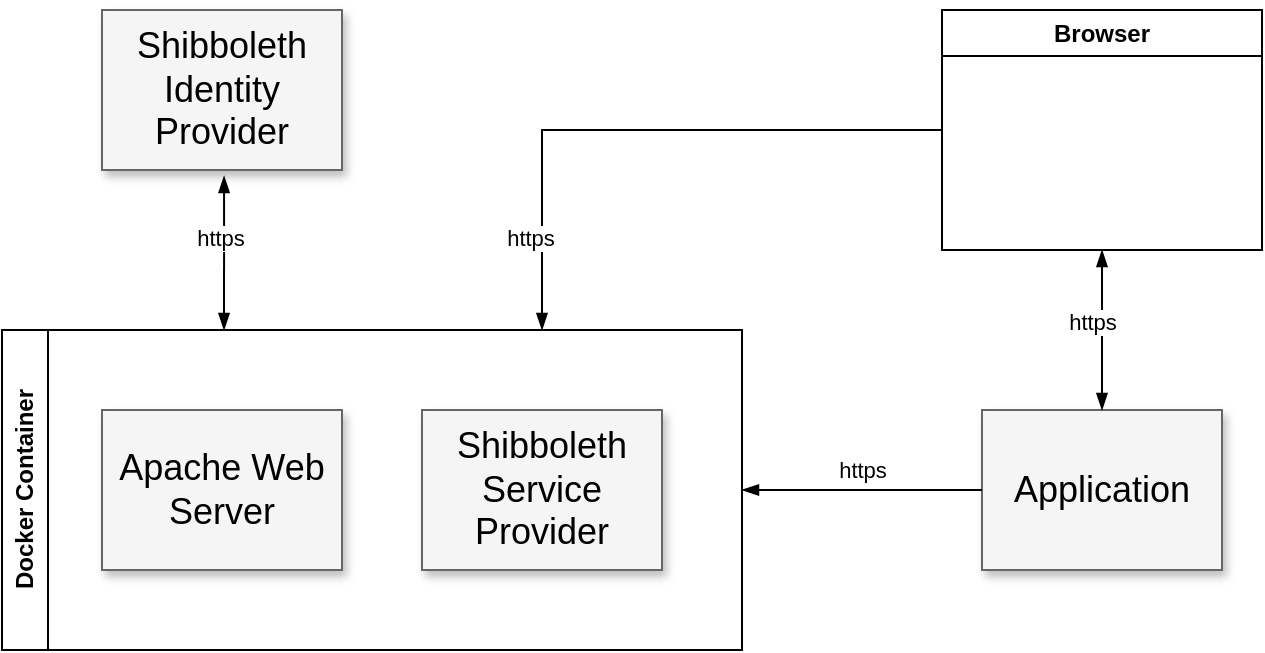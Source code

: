 <mxfile version="24.7.16">
  <diagram name="Page-1" id="90a13364-a465-7bf4-72fc-28e22215d7a0">
    <mxGraphModel dx="2074" dy="1109" grid="1" gridSize="10" guides="1" tooltips="1" connect="1" arrows="1" fold="1" page="1" pageScale="1.5" pageWidth="1169" pageHeight="826" background="none" math="0" shadow="0">
      <root>
        <mxCell id="0" style=";html=1;" />
        <mxCell id="1" style=";html=1;" parent="0" />
        <mxCell id="3a17f1ce550125da-8" value="Shibboleth Identity Provider" style="whiteSpace=wrap;html=1;shadow=1;fontSize=18;fillColor=#f5f5f5;strokeColor=#666666;" parent="1" vertex="1">
          <mxGeometry x="120" y="120" width="120" height="80" as="geometry" />
        </mxCell>
        <mxCell id="3a17f1ce550125da-9" value="Shibboleth Service Provider" style="whiteSpace=wrap;html=1;shadow=1;fontSize=18;fillColor=#f5f5f5;strokeColor=#666666;" parent="1" vertex="1">
          <mxGeometry x="280" y="320" width="120" height="80" as="geometry" />
        </mxCell>
        <mxCell id="3a17f1ce550125da-26" style="edgeStyle=elbowEdgeStyle;rounded=0;html=1;startArrow=blockThin;startFill=1;jettySize=auto;orthogonalLoop=1;fontSize=18;exitX=0.592;exitY=1.038;exitDx=0;exitDy=0;entryX=0.25;entryY=0;entryDx=0;entryDy=0;endArrow=blockThin;endFill=1;exitPerimeter=0;" parent="1" edge="1">
          <mxGeometry relative="1" as="geometry">
            <mxPoint x="181.04" y="203.04" as="sourcePoint" />
            <mxPoint x="180.5" y="280" as="targetPoint" />
            <Array as="points">
              <mxPoint x="181" y="240" />
              <mxPoint x="865" y="764" />
            </Array>
          </mxGeometry>
        </mxCell>
        <mxCell id="N-nf-0B1seHdFH5EAekI-1" value="Apache Web Server" style="whiteSpace=wrap;html=1;shadow=1;fontSize=18;fillColor=#f5f5f5;strokeColor=#666666;" vertex="1" parent="1">
          <mxGeometry x="120" y="320" width="120" height="80" as="geometry" />
        </mxCell>
        <mxCell id="N-nf-0B1seHdFH5EAekI-2" value="Application" style="whiteSpace=wrap;html=1;shadow=1;fontSize=18;fillColor=#f5f5f5;strokeColor=#666666;" vertex="1" parent="1">
          <mxGeometry x="560" y="320" width="120" height="80" as="geometry" />
        </mxCell>
        <mxCell id="N-nf-0B1seHdFH5EAekI-3" value="Browser" style="swimlane;whiteSpace=wrap;html=1;" vertex="1" parent="1">
          <mxGeometry x="540" y="120" width="160" height="120" as="geometry" />
        </mxCell>
        <mxCell id="N-nf-0B1seHdFH5EAekI-10" value="Docker Container" style="swimlane;horizontal=0;whiteSpace=wrap;html=1;" vertex="1" parent="1">
          <mxGeometry x="70" y="280" width="370" height="160" as="geometry" />
        </mxCell>
        <mxCell id="N-nf-0B1seHdFH5EAekI-12" style="edgeStyle=elbowEdgeStyle;rounded=0;html=1;startArrow=none;startFill=0;jettySize=auto;orthogonalLoop=1;fontSize=18;exitX=0;exitY=0.5;exitDx=0;exitDy=0;endArrow=blockThin;endFill=1;" edge="1" parent="1" source="N-nf-0B1seHdFH5EAekI-2">
          <mxGeometry relative="1" as="geometry">
            <mxPoint x="191.04" y="213.04" as="sourcePoint" />
            <mxPoint x="440" y="360" as="targetPoint" />
            <Array as="points">
              <mxPoint x="510" y="370" />
              <mxPoint x="875" y="774" />
            </Array>
          </mxGeometry>
        </mxCell>
        <mxCell id="N-nf-0B1seHdFH5EAekI-14" value="https" style="edgeLabel;html=1;align=center;verticalAlign=middle;resizable=0;points=[];" vertex="1" connectable="0" parent="N-nf-0B1seHdFH5EAekI-12">
          <mxGeometry x="0.467" y="-3" relative="1" as="geometry">
            <mxPoint x="28" y="-7" as="offset" />
          </mxGeometry>
        </mxCell>
        <mxCell id="N-nf-0B1seHdFH5EAekI-13" value="" style="edgeStyle=elbowEdgeStyle;rounded=0;html=1;startArrow=blockThin;startFill=1;jettySize=auto;orthogonalLoop=1;fontSize=18;exitX=0.5;exitY=1;exitDx=0;exitDy=0;entryX=0.5;entryY=0;entryDx=0;entryDy=0;endArrow=blockThin;endFill=1;elbow=horizontal;" edge="1" parent="1" source="N-nf-0B1seHdFH5EAekI-3" target="N-nf-0B1seHdFH5EAekI-2">
          <mxGeometry relative="1" as="geometry">
            <mxPoint x="191.04" y="213.04" as="sourcePoint" />
            <mxPoint x="190.5" y="290" as="targetPoint" />
            <Array as="points">
              <mxPoint x="620" y="280" />
              <mxPoint x="875" y="774" />
            </Array>
          </mxGeometry>
        </mxCell>
        <mxCell id="N-nf-0B1seHdFH5EAekI-15" style="edgeStyle=elbowEdgeStyle;rounded=0;html=1;startArrow=none;startFill=0;jettySize=auto;orthogonalLoop=1;fontSize=18;exitX=0;exitY=0.5;exitDx=0;exitDy=0;endArrow=blockThin;endFill=1;" edge="1" parent="1" source="N-nf-0B1seHdFH5EAekI-3">
          <mxGeometry relative="1" as="geometry">
            <mxPoint x="630" y="250" as="sourcePoint" />
            <mxPoint x="340" y="280" as="targetPoint" />
            <Array as="points">
              <mxPoint x="340" y="180" />
              <mxPoint x="885" y="784" />
            </Array>
          </mxGeometry>
        </mxCell>
        <mxCell id="N-nf-0B1seHdFH5EAekI-17" value="https" style="edgeLabel;html=1;align=center;verticalAlign=middle;resizable=0;points=[];" vertex="1" connectable="0" parent="1">
          <mxGeometry x="500" y="360" as="geometry">
            <mxPoint x="115" y="-84" as="offset" />
          </mxGeometry>
        </mxCell>
        <mxCell id="N-nf-0B1seHdFH5EAekI-20" value="https" style="edgeLabel;html=1;align=center;verticalAlign=middle;resizable=0;points=[];" vertex="1" connectable="0" parent="1">
          <mxGeometry x="410" y="430" as="geometry">
            <mxPoint x="-76" y="-196" as="offset" />
          </mxGeometry>
        </mxCell>
        <mxCell id="N-nf-0B1seHdFH5EAekI-21" value="https" style="edgeLabel;html=1;align=center;verticalAlign=middle;resizable=0;points=[];" vertex="1" connectable="0" parent="1">
          <mxGeometry x="255" y="430" as="geometry">
            <mxPoint x="-76" y="-196" as="offset" />
          </mxGeometry>
        </mxCell>
      </root>
    </mxGraphModel>
  </diagram>
</mxfile>
